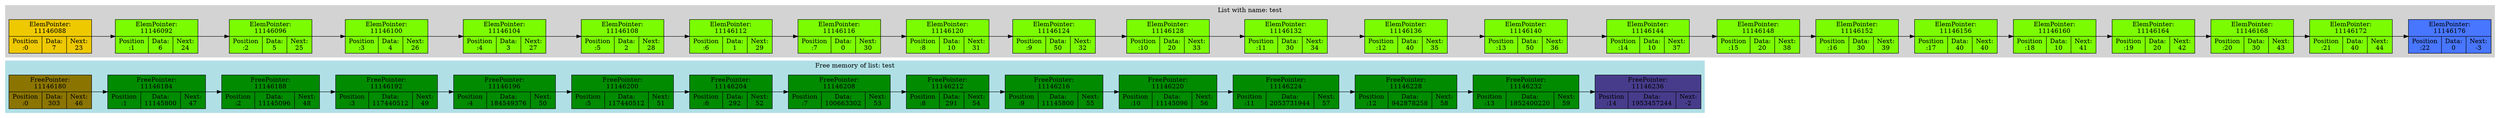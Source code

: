 digraph G{
subgraph clustermem {
style=filled;
color=powderblue;
f0 [shape=record, label="FreePointer:\n11146180 | {Position\n:0 | Data:\n303 | Next:\n46}",style="filled",fillcolor="gold4"];
f0->f1
f1 [shape=record, label="FreePointer:\n11146184 | {Position\n:1 | Data:\n11145800 | Next:\n47}",style="filled",fillcolor="green4"];
f1->f2
f2 [shape=record, label="FreePointer:\n11146188 | {Position\n:2 | Data:\n11145096 | Next:\n48}",style="filled",fillcolor="green4"];
f2->f3
f3 [shape=record, label="FreePointer:\n11146192 | {Position\n:3 | Data:\n117440512 | Next:\n49}",style="filled",fillcolor="green4"];
f3->f4
f4 [shape=record, label="FreePointer:\n11146196 | {Position\n:4 | Data:\n184549376 | Next:\n50}",style="filled",fillcolor="green4"];
f4->f5
f5 [shape=record, label="FreePointer:\n11146200 | {Position\n:5 | Data:\n117440512 | Next:\n51}",style="filled",fillcolor="green4"];
f5->f6
f6 [shape=record, label="FreePointer:\n11146204 | {Position\n:6 | Data:\n292 | Next:\n52}",style="filled",fillcolor="green4"];
f6->f7
f7 [shape=record, label="FreePointer:\n11146208 | {Position\n:7 | Data:\n100663302 | Next:\n53}",style="filled",fillcolor="green4"];
f7->f8
f8 [shape=record, label="FreePointer:\n11146212 | {Position\n:8 | Data:\n291 | Next:\n54}",style="filled",fillcolor="green4"];
f8->f9
f9 [shape=record, label="FreePointer:\n11146216 | {Position\n:9 | Data:\n11145800 | Next:\n55}",style="filled",fillcolor="green4"];
f9->f10
f10 [shape=record, label="FreePointer:\n11146220 | {Position\n:10 | Data:\n11145096 | Next:\n56}",style="filled",fillcolor="green4"];
f10->f11
f11 [shape=record, label="FreePointer:\n11146224 | {Position\n:11 | Data:\n2053731944 | Next:\n57}",style="filled",fillcolor="green4"];
f11->f12
f12 [shape=record, label="FreePointer:\n11146228 | {Position\n:12 | Data:\n942878258 | Next:\n58}",style="filled",fillcolor="green4"];
f12->f13
f13 [shape=record, label="FreePointer:\n11146232 | {Position\n:13 | Data:\n1852400220 | Next:\n59}",style="filled",fillcolor="green4"];
f13->f14
f14 [shape=record, label="FreePointer:\n11146236 | {Position\n:14 | Data:\n1953457244 | Next:\n-2}",style="filled",fillcolor="slateblue4"];
label = "Free memory of list: test"}
rankdir=LR;
subgraph clusterlist {
style=filled;
color=lightgrey;
0 [shape=record, label="ElemPointer:\n11146088 | {Position\n:0 | Data:\n7 | Next:\n23}",style="filled",fillcolor="gold2"];
0->1
1 [shape=record, label="ElemPointer:\n11146092 | {Position\n:1 | Data:\n6 | Next:\n24}",style="filled",fillcolor="lawngreen"];
1->2
2 [shape=record, label="ElemPointer:\n11146096 | {Position\n:2 | Data:\n5 | Next:\n25}",style="filled",fillcolor="lawngreen"];
2->3
3 [shape=record, label="ElemPointer:\n11146100 | {Position\n:3 | Data:\n4 | Next:\n26}",style="filled",fillcolor="lawngreen"];
3->4
4 [shape=record, label="ElemPointer:\n11146104 | {Position\n:4 | Data:\n3 | Next:\n27}",style="filled",fillcolor="lawngreen"];
4->5
5 [shape=record, label="ElemPointer:\n11146108 | {Position\n:5 | Data:\n2 | Next:\n28}",style="filled",fillcolor="lawngreen"];
5->6
6 [shape=record, label="ElemPointer:\n11146112 | {Position\n:6 | Data:\n1 | Next:\n29}",style="filled",fillcolor="lawngreen"];
6->7
7 [shape=record, label="ElemPointer:\n11146116 | {Position\n:7 | Data:\n0 | Next:\n30}",style="filled",fillcolor="lawngreen"];
7->8
8 [shape=record, label="ElemPointer:\n11146120 | {Position\n:8 | Data:\n10 | Next:\n31}",style="filled",fillcolor="lawngreen"];
8->9
9 [shape=record, label="ElemPointer:\n11146124 | {Position\n:9 | Data:\n50 | Next:\n32}",style="filled",fillcolor="lawngreen"];
9->10
10 [shape=record, label="ElemPointer:\n11146128 | {Position\n:10 | Data:\n20 | Next:\n33}",style="filled",fillcolor="lawngreen"];
10->11
11 [shape=record, label="ElemPointer:\n11146132 | {Position\n:11 | Data:\n30 | Next:\n34}",style="filled",fillcolor="lawngreen"];
11->12
12 [shape=record, label="ElemPointer:\n11146136 | {Position\n:12 | Data:\n40 | Next:\n35}",style="filled",fillcolor="lawngreen"];
12->13
13 [shape=record, label="ElemPointer:\n11146140 | {Position\n:13 | Data:\n50 | Next:\n36}",style="filled",fillcolor="lawngreen"];
13->14
14 [shape=record, label="ElemPointer:\n11146144 | {Position\n:14 | Data:\n10 | Next:\n37}",style="filled",fillcolor="lawngreen"];
14->15
15 [shape=record, label="ElemPointer:\n11146148 | {Position\n:15 | Data:\n20 | Next:\n38}",style="filled",fillcolor="lawngreen"];
15->16
16 [shape=record, label="ElemPointer:\n11146152 | {Position\n:16 | Data:\n30 | Next:\n39}",style="filled",fillcolor="lawngreen"];
16->17
17 [shape=record, label="ElemPointer:\n11146156 | {Position\n:17 | Data:\n40 | Next:\n40}",style="filled",fillcolor="lawngreen"];
17->18
18 [shape=record, label="ElemPointer:\n11146160 | {Position\n:18 | Data:\n10 | Next:\n41}",style="filled",fillcolor="lawngreen"];
18->19
19 [shape=record, label="ElemPointer:\n11146164 | {Position\n:19 | Data:\n20 | Next:\n42}",style="filled",fillcolor="lawngreen"];
19->20
20 [shape=record, label="ElemPointer:\n11146168 | {Position\n:20 | Data:\n30 | Next:\n43}",style="filled",fillcolor="lawngreen"];
20->21
21 [shape=record, label="ElemPointer:\n11146172 | {Position\n:21 | Data:\n40 | Next:\n44}",style="filled",fillcolor="lawngreen"];
21->22
22 [shape=record, label="ElemPointer:\n11146176 | {Position\n:22 | Data:\n0 | Next:\n-3}",style="filled",fillcolor="royalblue1"];
label = "List with name: test"}
}
